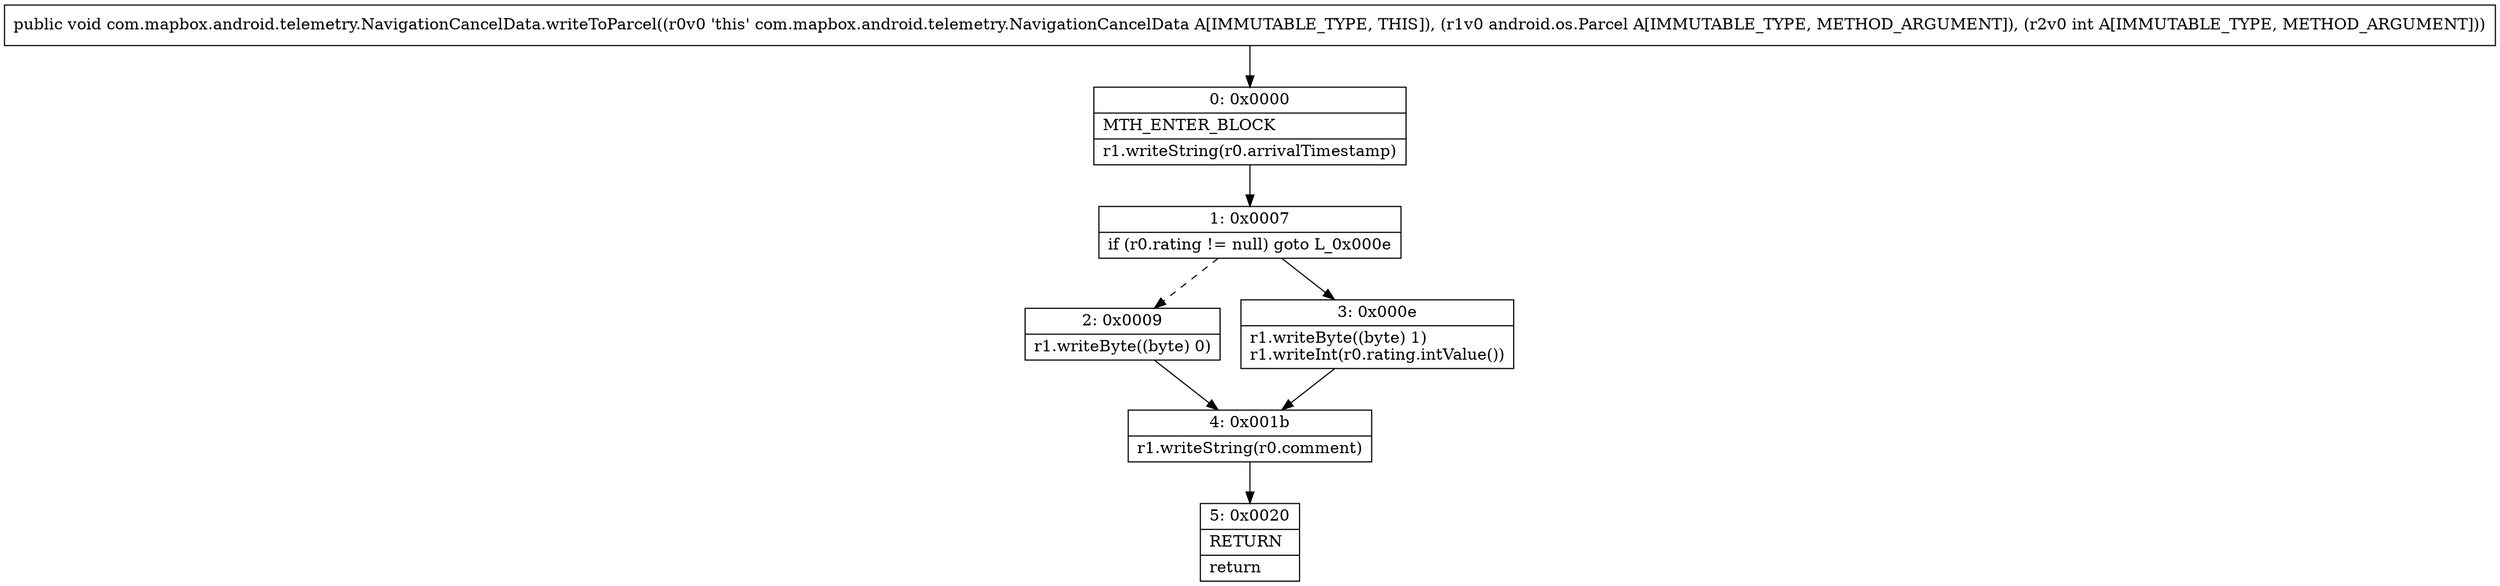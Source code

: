 digraph "CFG forcom.mapbox.android.telemetry.NavigationCancelData.writeToParcel(Landroid\/os\/Parcel;I)V" {
Node_0 [shape=record,label="{0\:\ 0x0000|MTH_ENTER_BLOCK\l|r1.writeString(r0.arrivalTimestamp)\l}"];
Node_1 [shape=record,label="{1\:\ 0x0007|if (r0.rating != null) goto L_0x000e\l}"];
Node_2 [shape=record,label="{2\:\ 0x0009|r1.writeByte((byte) 0)\l}"];
Node_3 [shape=record,label="{3\:\ 0x000e|r1.writeByte((byte) 1)\lr1.writeInt(r0.rating.intValue())\l}"];
Node_4 [shape=record,label="{4\:\ 0x001b|r1.writeString(r0.comment)\l}"];
Node_5 [shape=record,label="{5\:\ 0x0020|RETURN\l|return\l}"];
MethodNode[shape=record,label="{public void com.mapbox.android.telemetry.NavigationCancelData.writeToParcel((r0v0 'this' com.mapbox.android.telemetry.NavigationCancelData A[IMMUTABLE_TYPE, THIS]), (r1v0 android.os.Parcel A[IMMUTABLE_TYPE, METHOD_ARGUMENT]), (r2v0 int A[IMMUTABLE_TYPE, METHOD_ARGUMENT])) }"];
MethodNode -> Node_0;
Node_0 -> Node_1;
Node_1 -> Node_2[style=dashed];
Node_1 -> Node_3;
Node_2 -> Node_4;
Node_3 -> Node_4;
Node_4 -> Node_5;
}

